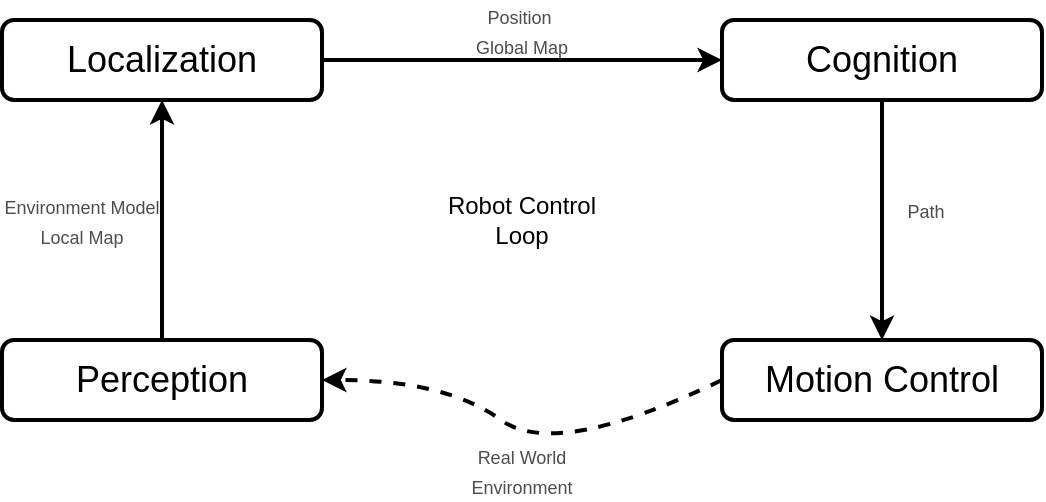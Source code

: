<mxfile version="24.7.8">
  <diagram name="Page-1" id="43wlWFfG_WKgDdicjM2Q">
    <mxGraphModel dx="819" dy="482" grid="1" gridSize="10" guides="1" tooltips="1" connect="1" arrows="1" fold="1" page="1" pageScale="1" pageWidth="850" pageHeight="1100" background="none" math="0" shadow="0">
      <root>
        <mxCell id="0" />
        <mxCell id="1" parent="0" />
        <mxCell id="fRUEs9i5r1WmXnQZ1WoU-1" value="&lt;font style=&quot;font-size: 18px;&quot;&gt;Localization&lt;/font&gt;" style="rounded=1;whiteSpace=wrap;html=1;strokeWidth=2;" vertex="1" parent="1">
          <mxGeometry x="160" y="320" width="160" height="40" as="geometry" />
        </mxCell>
        <mxCell id="fRUEs9i5r1WmXnQZ1WoU-2" value="&lt;font style=&quot;font-size: 18px;&quot;&gt;Cognition&lt;/font&gt;" style="rounded=1;whiteSpace=wrap;html=1;strokeWidth=2;" vertex="1" parent="1">
          <mxGeometry x="520" y="320" width="160" height="40" as="geometry" />
        </mxCell>
        <mxCell id="fRUEs9i5r1WmXnQZ1WoU-3" value="&lt;font style=&quot;font-size: 18px;&quot;&gt;Motion Control&lt;/font&gt;" style="rounded=1;whiteSpace=wrap;html=1;strokeWidth=2;" vertex="1" parent="1">
          <mxGeometry x="520" y="480" width="160" height="40" as="geometry" />
        </mxCell>
        <mxCell id="fRUEs9i5r1WmXnQZ1WoU-4" value="&lt;font style=&quot;font-size: 18px;&quot;&gt;Perception&lt;/font&gt;" style="rounded=1;whiteSpace=wrap;html=1;strokeWidth=2;" vertex="1" parent="1">
          <mxGeometry x="160" y="480" width="160" height="40" as="geometry" />
        </mxCell>
        <mxCell id="fRUEs9i5r1WmXnQZ1WoU-6" value="" style="endArrow=classic;html=1;rounded=0;exitX=1;exitY=0.5;exitDx=0;exitDy=0;entryX=0;entryY=0.5;entryDx=0;entryDy=0;strokeWidth=2;" edge="1" parent="1" source="fRUEs9i5r1WmXnQZ1WoU-1" target="fRUEs9i5r1WmXnQZ1WoU-2">
          <mxGeometry width="50" height="50" relative="1" as="geometry">
            <mxPoint x="352" y="350" as="sourcePoint" />
            <mxPoint x="402" y="300" as="targetPoint" />
          </mxGeometry>
        </mxCell>
        <mxCell id="fRUEs9i5r1WmXnQZ1WoU-8" value="" style="endArrow=classic;html=1;rounded=0;exitX=0.5;exitY=0;exitDx=0;exitDy=0;entryX=0.5;entryY=1;entryDx=0;entryDy=0;strokeWidth=2;" edge="1" parent="1" source="fRUEs9i5r1WmXnQZ1WoU-4" target="fRUEs9i5r1WmXnQZ1WoU-1">
          <mxGeometry width="50" height="50" relative="1" as="geometry">
            <mxPoint x="192" y="440" as="sourcePoint" />
            <mxPoint x="392" y="440" as="targetPoint" />
          </mxGeometry>
        </mxCell>
        <mxCell id="fRUEs9i5r1WmXnQZ1WoU-9" value="" style="endArrow=classic;html=1;rounded=0;exitX=0.5;exitY=1;exitDx=0;exitDy=0;entryX=0.5;entryY=0;entryDx=0;entryDy=0;strokeWidth=2;" edge="1" parent="1" source="fRUEs9i5r1WmXnQZ1WoU-2" target="fRUEs9i5r1WmXnQZ1WoU-3">
          <mxGeometry width="50" height="50" relative="1" as="geometry">
            <mxPoint x="542" y="430" as="sourcePoint" />
            <mxPoint x="742" y="430" as="targetPoint" />
          </mxGeometry>
        </mxCell>
        <mxCell id="fRUEs9i5r1WmXnQZ1WoU-10" value="Robot Control Loop" style="text;html=1;align=center;verticalAlign=middle;whiteSpace=wrap;rounded=0;" vertex="1" parent="1">
          <mxGeometry x="380" y="400" width="80" height="40" as="geometry" />
        </mxCell>
        <mxCell id="fRUEs9i5r1WmXnQZ1WoU-13" value="&lt;font color=&quot;#4d4d4d&quot; style=&quot;font-size: 9px;&quot;&gt;Path&lt;/font&gt;" style="text;html=1;align=center;verticalAlign=middle;whiteSpace=wrap;rounded=0;strokeWidth=1;" vertex="1" parent="1">
          <mxGeometry x="592" y="400" width="60" height="30" as="geometry" />
        </mxCell>
        <mxCell id="fRUEs9i5r1WmXnQZ1WoU-14" value="&lt;font color=&quot;#4d4d4d&quot; style=&quot;font-size: 9px;&quot;&gt;Environment Model Local Map&lt;/font&gt;" style="text;html=1;align=center;verticalAlign=middle;whiteSpace=wrap;rounded=0;strokeWidth=1;" vertex="1" parent="1">
          <mxGeometry x="160" y="405" width="80" height="30" as="geometry" />
        </mxCell>
        <mxCell id="fRUEs9i5r1WmXnQZ1WoU-15" value="" style="curved=1;endArrow=classic;html=1;rounded=0;entryX=1;entryY=0.5;entryDx=0;entryDy=0;exitX=0;exitY=0.5;exitDx=0;exitDy=0;strokeWidth=2;dashed=1;" edge="1" parent="1" source="fRUEs9i5r1WmXnQZ1WoU-3" target="fRUEs9i5r1WmXnQZ1WoU-4">
          <mxGeometry width="50" height="50" relative="1" as="geometry">
            <mxPoint x="387" y="540" as="sourcePoint" />
            <mxPoint x="437" y="490" as="targetPoint" />
            <Array as="points">
              <mxPoint x="437" y="540" />
              <mxPoint x="382" y="500" />
            </Array>
          </mxGeometry>
        </mxCell>
        <mxCell id="fRUEs9i5r1WmXnQZ1WoU-22" value="&lt;font color=&quot;#4d4d4d&quot; style=&quot;font-size: 9px;&quot;&gt;Real World Environment&lt;/font&gt;" style="text;html=1;align=center;verticalAlign=middle;whiteSpace=wrap;rounded=0;strokeWidth=1;" vertex="1" parent="1">
          <mxGeometry x="390" y="530" width="60" height="30" as="geometry" />
        </mxCell>
        <mxCell id="fRUEs9i5r1WmXnQZ1WoU-23" value="&lt;font color=&quot;#4d4d4d&quot; style=&quot;font-size: 9px;&quot;&gt;Position&amp;nbsp;&lt;/font&gt;&lt;div&gt;&lt;font color=&quot;#4d4d4d&quot; style=&quot;font-size: 9px;&quot;&gt;Global Map&lt;/font&gt;&lt;/div&gt;" style="text;html=1;align=center;verticalAlign=middle;whiteSpace=wrap;rounded=0;strokeWidth=1;" vertex="1" parent="1">
          <mxGeometry x="370" y="310" width="100" height="30" as="geometry" />
        </mxCell>
      </root>
    </mxGraphModel>
  </diagram>
</mxfile>
